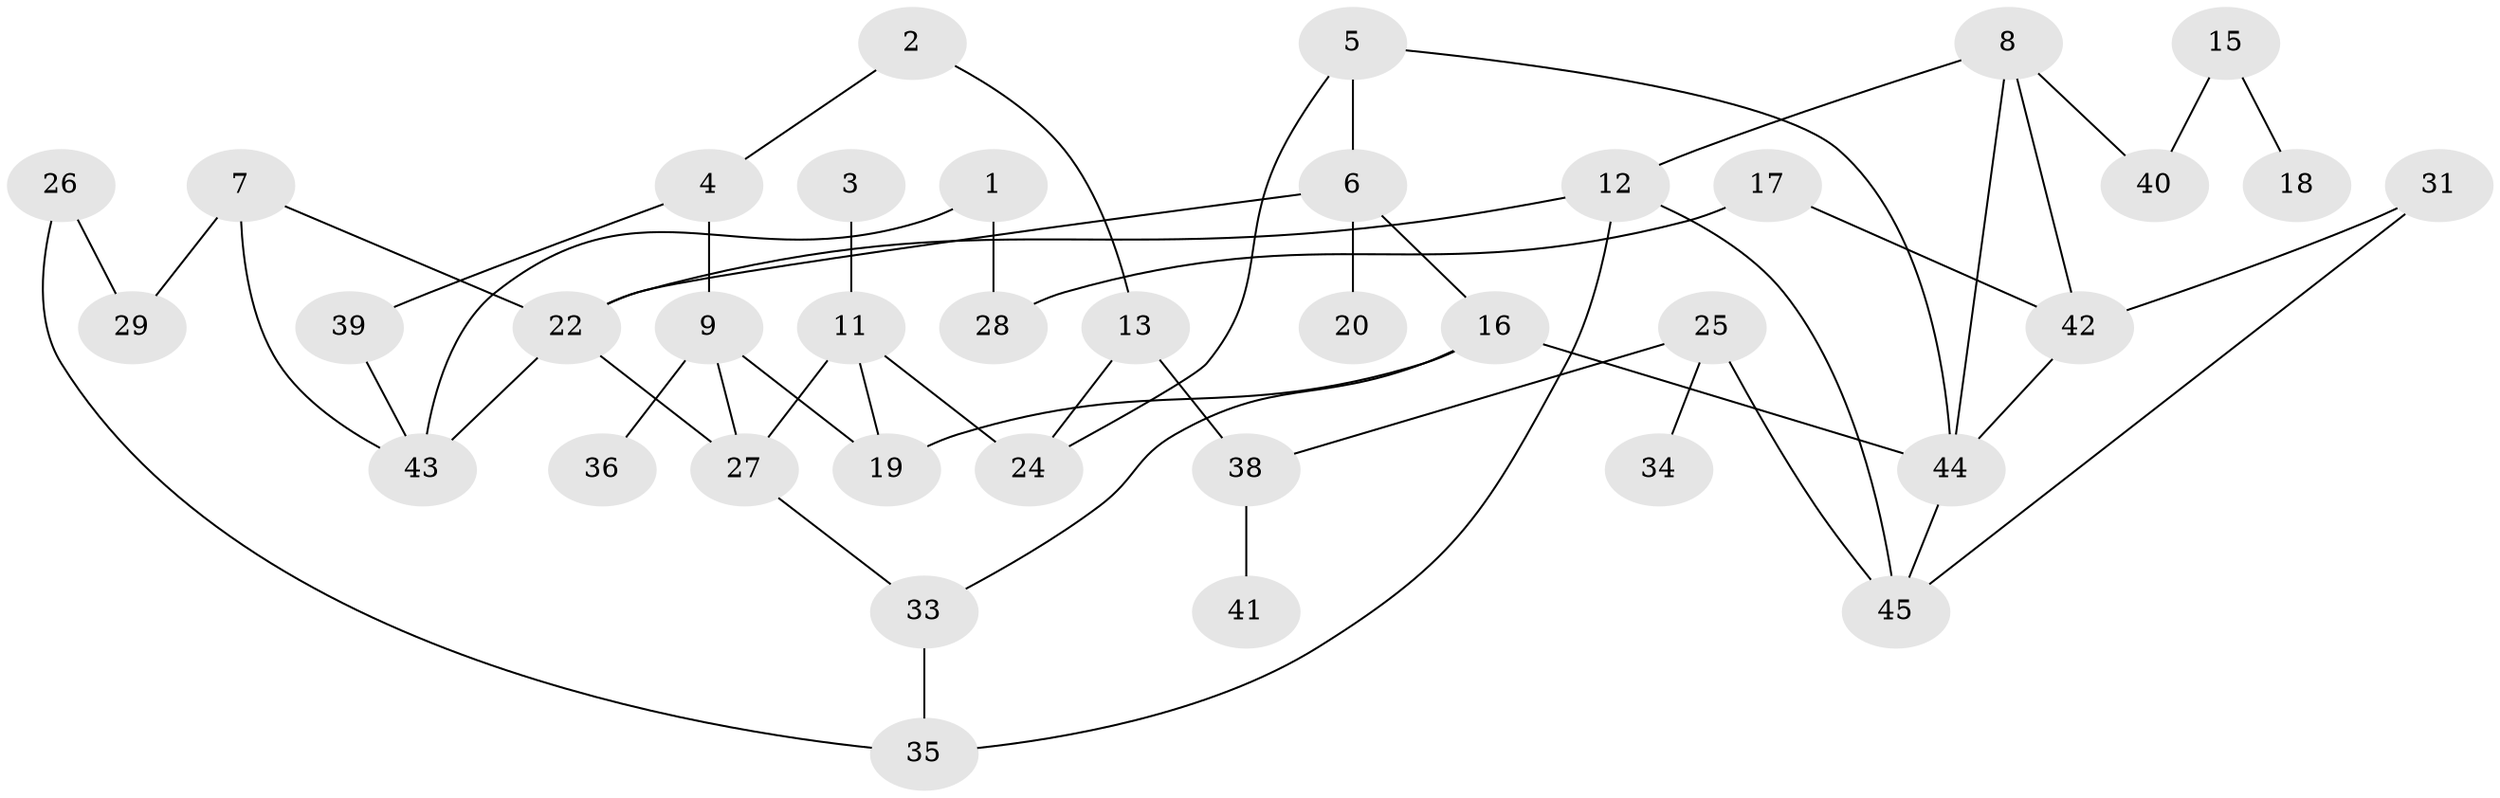 // original degree distribution, {2: 0.2698412698412698, 4: 0.20634920634920634, 1: 0.15873015873015872, 3: 0.2222222222222222, 5: 0.031746031746031744, 0: 0.1111111111111111}
// Generated by graph-tools (version 1.1) at 2025/35/03/04/25 23:35:48]
// undirected, 38 vertices, 53 edges
graph export_dot {
  node [color=gray90,style=filled];
  1;
  2;
  3;
  4;
  5;
  6;
  7;
  8;
  9;
  11;
  12;
  13;
  15;
  16;
  17;
  18;
  19;
  20;
  22;
  24;
  25;
  26;
  27;
  28;
  29;
  31;
  33;
  34;
  35;
  36;
  38;
  39;
  40;
  41;
  42;
  43;
  44;
  45;
  1 -- 28 [weight=1.0];
  1 -- 43 [weight=1.0];
  2 -- 4 [weight=1.0];
  2 -- 13 [weight=1.0];
  3 -- 11 [weight=1.0];
  4 -- 9 [weight=1.0];
  4 -- 39 [weight=1.0];
  5 -- 6 [weight=1.0];
  5 -- 24 [weight=1.0];
  5 -- 44 [weight=1.0];
  6 -- 16 [weight=1.0];
  6 -- 20 [weight=1.0];
  6 -- 22 [weight=1.0];
  7 -- 22 [weight=1.0];
  7 -- 29 [weight=1.0];
  7 -- 43 [weight=1.0];
  8 -- 12 [weight=1.0];
  8 -- 40 [weight=1.0];
  8 -- 42 [weight=1.0];
  8 -- 44 [weight=1.0];
  9 -- 19 [weight=1.0];
  9 -- 27 [weight=1.0];
  9 -- 36 [weight=2.0];
  11 -- 19 [weight=1.0];
  11 -- 24 [weight=1.0];
  11 -- 27 [weight=1.0];
  12 -- 22 [weight=1.0];
  12 -- 35 [weight=1.0];
  12 -- 45 [weight=1.0];
  13 -- 24 [weight=1.0];
  13 -- 38 [weight=3.0];
  15 -- 18 [weight=1.0];
  15 -- 40 [weight=1.0];
  16 -- 19 [weight=1.0];
  16 -- 33 [weight=1.0];
  16 -- 44 [weight=1.0];
  17 -- 28 [weight=1.0];
  17 -- 42 [weight=1.0];
  22 -- 27 [weight=1.0];
  22 -- 43 [weight=1.0];
  25 -- 34 [weight=1.0];
  25 -- 38 [weight=1.0];
  25 -- 45 [weight=1.0];
  26 -- 29 [weight=1.0];
  26 -- 35 [weight=1.0];
  27 -- 33 [weight=1.0];
  31 -- 42 [weight=1.0];
  31 -- 45 [weight=1.0];
  33 -- 35 [weight=1.0];
  38 -- 41 [weight=1.0];
  39 -- 43 [weight=1.0];
  42 -- 44 [weight=1.0];
  44 -- 45 [weight=1.0];
}
